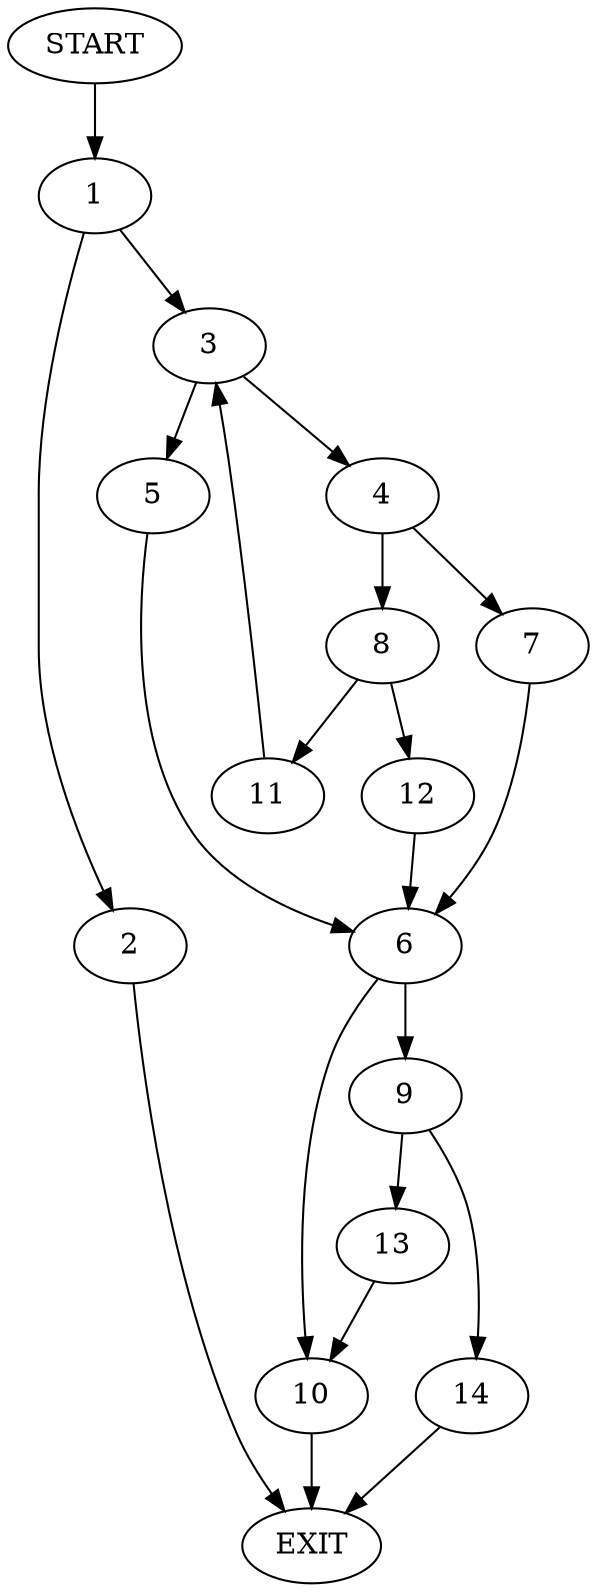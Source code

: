 digraph {
0 [label="START"]
15 [label="EXIT"]
0 -> 1
1 -> 2
1 -> 3
3 -> 4
3 -> 5
2 -> 15
5 -> 6
4 -> 7
4 -> 8
6 -> 9
6 -> 10
7 -> 6
8 -> 11
8 -> 12
12 -> 6
11 -> 3
9 -> 13
9 -> 14
10 -> 15
14 -> 15
13 -> 10
}
